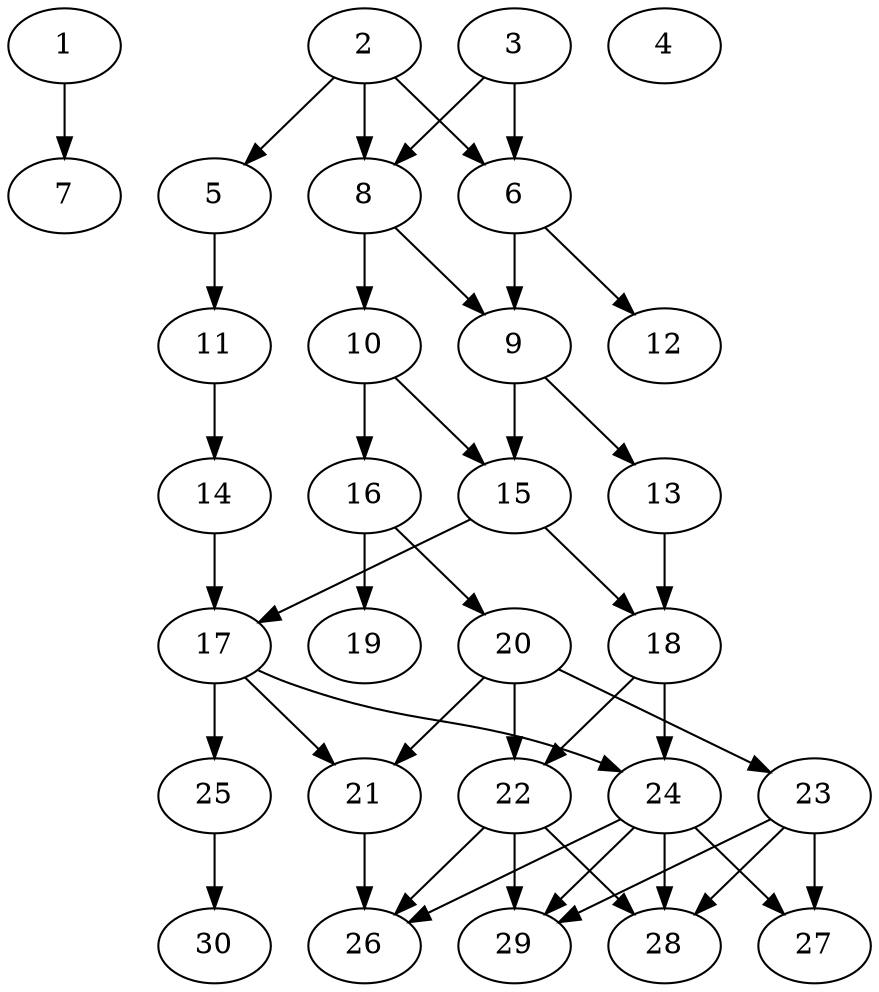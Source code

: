 // DAG automatically generated by daggen at Thu Oct  3 14:04:18 2019
// ./daggen --dot -n 30 --ccr 0.4 --fat 0.5 --regular 0.9 --density 0.5 --mindata 5242880 --maxdata 52428800 
digraph G {
  1 [size="19786240", alpha="0.06", expect_size="7914496"] 
  1 -> 7 [size ="7914496"]
  2 [size="101440000", alpha="0.01", expect_size="40576000"] 
  2 -> 5 [size ="40576000"]
  2 -> 6 [size ="40576000"]
  2 -> 8 [size ="40576000"]
  3 [size="17697280", alpha="0.18", expect_size="7078912"] 
  3 -> 6 [size ="7078912"]
  3 -> 8 [size ="7078912"]
  4 [size="127390720", alpha="0.16", expect_size="50956288"] 
  5 [size="62277120", alpha="0.04", expect_size="24910848"] 
  5 -> 11 [size ="24910848"]
  6 [size="66385920", alpha="0.03", expect_size="26554368"] 
  6 -> 9 [size ="26554368"]
  6 -> 12 [size ="26554368"]
  7 [size="76766720", alpha="0.16", expect_size="30706688"] 
  8 [size="108536320", alpha="0.12", expect_size="43414528"] 
  8 -> 9 [size ="43414528"]
  8 -> 10 [size ="43414528"]
  9 [size="24780800", alpha="0.01", expect_size="9912320"] 
  9 -> 13 [size ="9912320"]
  9 -> 15 [size ="9912320"]
  10 [size="56087040", alpha="0.17", expect_size="22434816"] 
  10 -> 15 [size ="22434816"]
  10 -> 16 [size ="22434816"]
  11 [size="36034560", alpha="0.19", expect_size="14413824"] 
  11 -> 14 [size ="14413824"]
  12 [size="69859840", alpha="0.14", expect_size="27943936"] 
  13 [size="75750400", alpha="0.05", expect_size="30300160"] 
  13 -> 18 [size ="30300160"]
  14 [size="63119360", alpha="0.18", expect_size="25247744"] 
  14 -> 17 [size ="25247744"]
  15 [size="37696000", alpha="0.06", expect_size="15078400"] 
  15 -> 17 [size ="15078400"]
  15 -> 18 [size ="15078400"]
  16 [size="63047680", alpha="0.03", expect_size="25219072"] 
  16 -> 19 [size ="25219072"]
  16 -> 20 [size ="25219072"]
  17 [size="82250240", alpha="0.07", expect_size="32900096"] 
  17 -> 21 [size ="32900096"]
  17 -> 24 [size ="32900096"]
  17 -> 25 [size ="32900096"]
  18 [size="61409280", alpha="0.07", expect_size="24563712"] 
  18 -> 22 [size ="24563712"]
  18 -> 24 [size ="24563712"]
  19 [size="15823360", alpha="0.14", expect_size="6329344"] 
  20 [size="19993600", alpha="0.02", expect_size="7997440"] 
  20 -> 21 [size ="7997440"]
  20 -> 22 [size ="7997440"]
  20 -> 23 [size ="7997440"]
  21 [size="122265600", alpha="0.12", expect_size="48906240"] 
  21 -> 26 [size ="48906240"]
  22 [size="117404160", alpha="0.17", expect_size="46961664"] 
  22 -> 26 [size ="46961664"]
  22 -> 28 [size ="46961664"]
  22 -> 29 [size ="46961664"]
  23 [size="82798080", alpha="0.03", expect_size="33119232"] 
  23 -> 27 [size ="33119232"]
  23 -> 28 [size ="33119232"]
  23 -> 29 [size ="33119232"]
  24 [size="110067200", alpha="0.08", expect_size="44026880"] 
  24 -> 26 [size ="44026880"]
  24 -> 27 [size ="44026880"]
  24 -> 28 [size ="44026880"]
  24 -> 29 [size ="44026880"]
  25 [size="99737600", alpha="0.02", expect_size="39895040"] 
  25 -> 30 [size ="39895040"]
  26 [size="16194560", alpha="0.04", expect_size="6477824"] 
  27 [size="35317760", alpha="0.18", expect_size="14127104"] 
  28 [size="74667520", alpha="0.07", expect_size="29867008"] 
  29 [size="113569280", alpha="0.18", expect_size="45427712"] 
  30 [size="75888640", alpha="0.17", expect_size="30355456"] 
}
